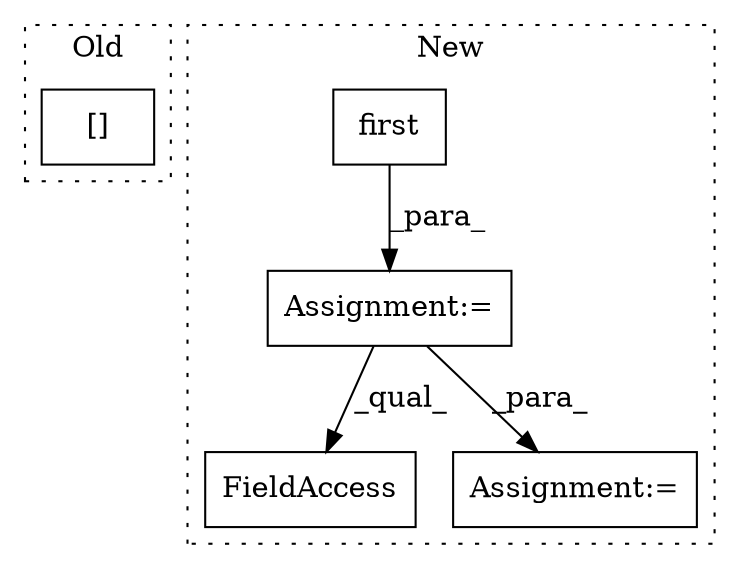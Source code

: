 digraph G {
subgraph cluster0 {
1 [label="[]" a="2" s="22812,22831" l="13,1" shape="box"];
label = "Old";
style="dotted";
}
subgraph cluster1 {
2 [label="first" a="32" s="21415" l="7" shape="box"];
3 [label="Assignment:=" a="7" s="21402" l="1" shape="box"];
4 [label="FieldAccess" a="22" s="21436" l="14" shape="box"];
5 [label="Assignment:=" a="7" s="22778" l="1" shape="box"];
label = "New";
style="dotted";
}
2 -> 3 [label="_para_"];
3 -> 4 [label="_qual_"];
3 -> 5 [label="_para_"];
}